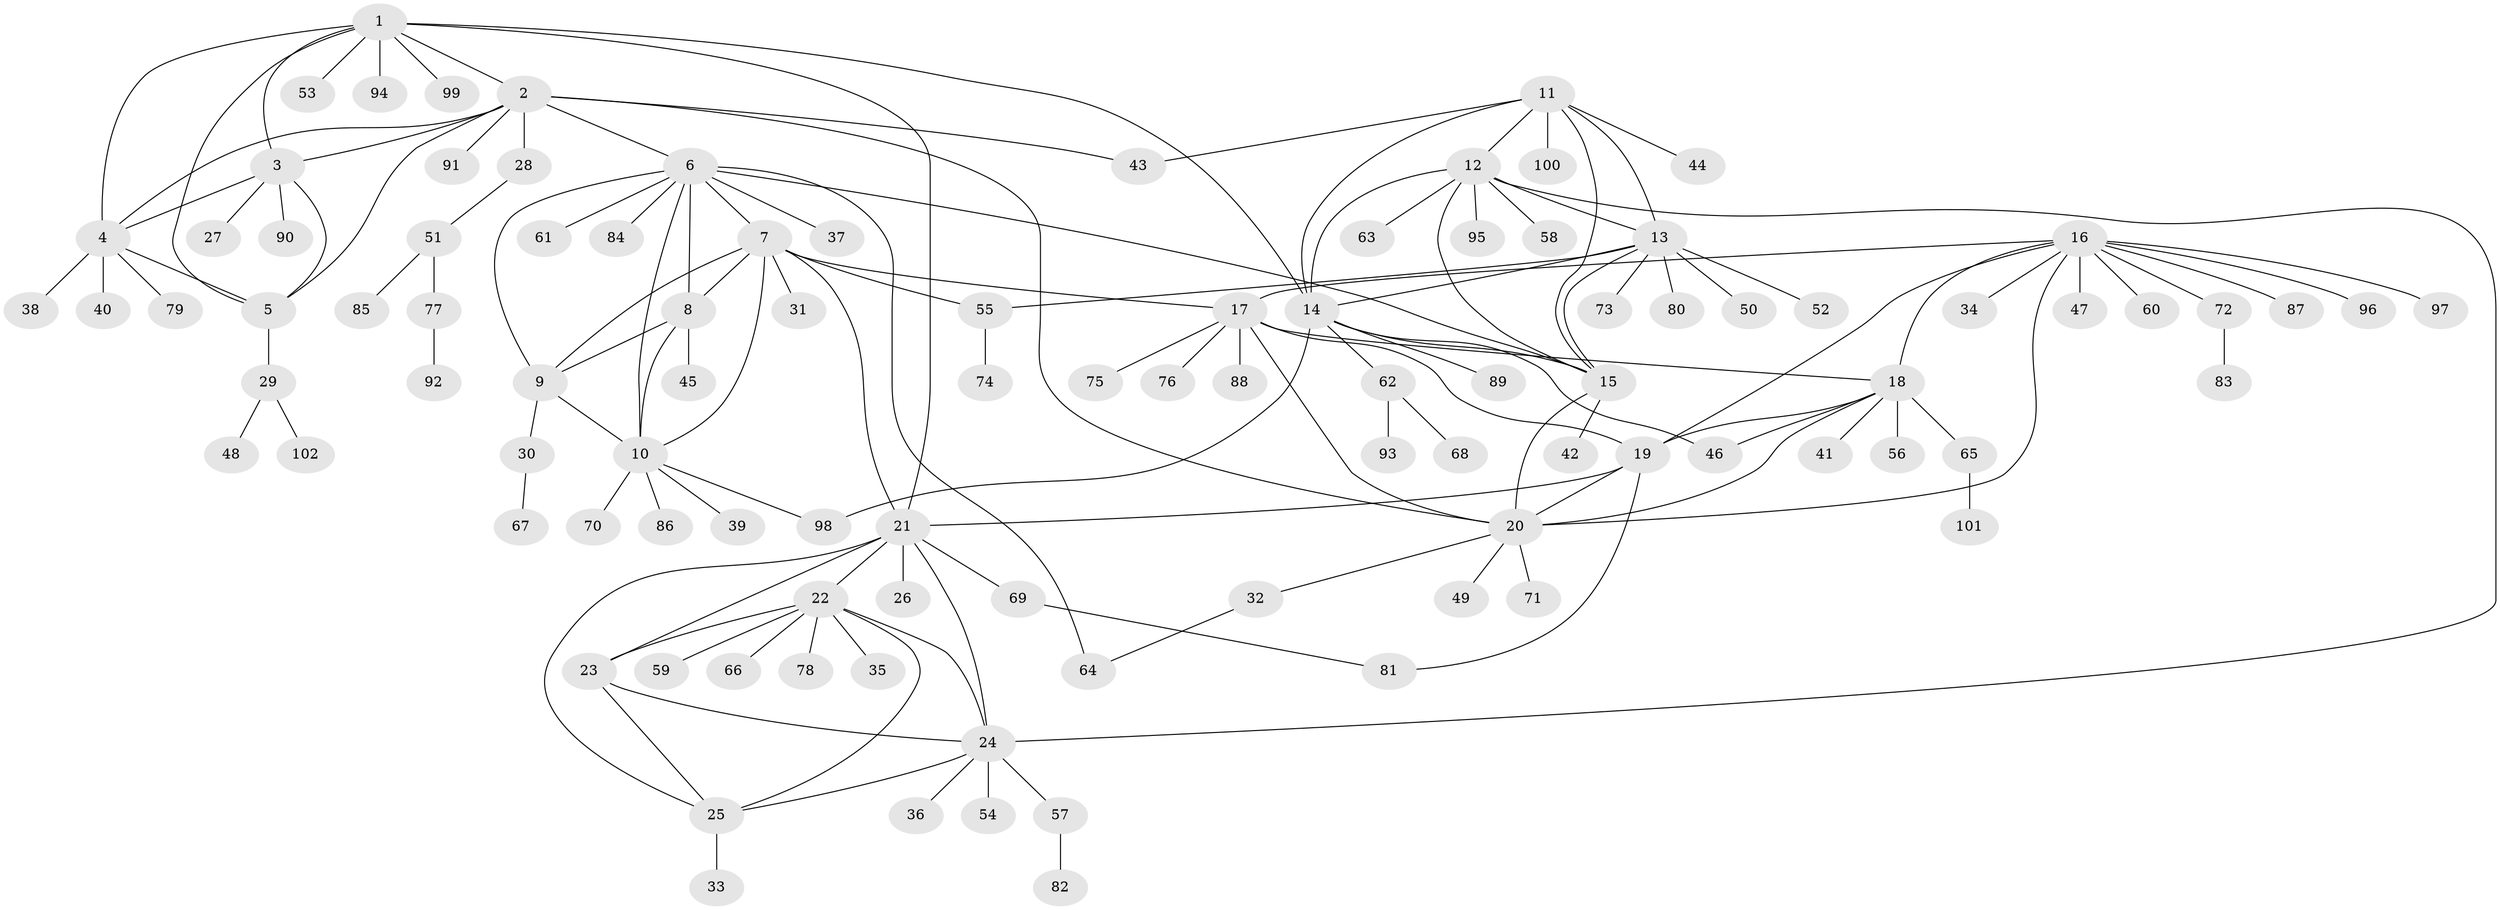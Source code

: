 // Generated by graph-tools (version 1.1) at 2025/50/03/09/25 03:50:36]
// undirected, 102 vertices, 143 edges
graph export_dot {
graph [start="1"]
  node [color=gray90,style=filled];
  1;
  2;
  3;
  4;
  5;
  6;
  7;
  8;
  9;
  10;
  11;
  12;
  13;
  14;
  15;
  16;
  17;
  18;
  19;
  20;
  21;
  22;
  23;
  24;
  25;
  26;
  27;
  28;
  29;
  30;
  31;
  32;
  33;
  34;
  35;
  36;
  37;
  38;
  39;
  40;
  41;
  42;
  43;
  44;
  45;
  46;
  47;
  48;
  49;
  50;
  51;
  52;
  53;
  54;
  55;
  56;
  57;
  58;
  59;
  60;
  61;
  62;
  63;
  64;
  65;
  66;
  67;
  68;
  69;
  70;
  71;
  72;
  73;
  74;
  75;
  76;
  77;
  78;
  79;
  80;
  81;
  82;
  83;
  84;
  85;
  86;
  87;
  88;
  89;
  90;
  91;
  92;
  93;
  94;
  95;
  96;
  97;
  98;
  99;
  100;
  101;
  102;
  1 -- 2;
  1 -- 3;
  1 -- 4;
  1 -- 5;
  1 -- 14;
  1 -- 21;
  1 -- 53;
  1 -- 94;
  1 -- 99;
  2 -- 3;
  2 -- 4;
  2 -- 5;
  2 -- 6;
  2 -- 20;
  2 -- 28;
  2 -- 43;
  2 -- 91;
  3 -- 4;
  3 -- 5;
  3 -- 27;
  3 -- 90;
  4 -- 5;
  4 -- 38;
  4 -- 40;
  4 -- 79;
  5 -- 29;
  6 -- 7;
  6 -- 8;
  6 -- 9;
  6 -- 10;
  6 -- 15;
  6 -- 37;
  6 -- 61;
  6 -- 64;
  6 -- 84;
  7 -- 8;
  7 -- 9;
  7 -- 10;
  7 -- 17;
  7 -- 21;
  7 -- 31;
  7 -- 55;
  8 -- 9;
  8 -- 10;
  8 -- 45;
  9 -- 10;
  9 -- 30;
  10 -- 39;
  10 -- 70;
  10 -- 86;
  10 -- 98;
  11 -- 12;
  11 -- 13;
  11 -- 14;
  11 -- 15;
  11 -- 43;
  11 -- 44;
  11 -- 100;
  12 -- 13;
  12 -- 14;
  12 -- 15;
  12 -- 24;
  12 -- 58;
  12 -- 63;
  12 -- 95;
  13 -- 14;
  13 -- 15;
  13 -- 50;
  13 -- 52;
  13 -- 55;
  13 -- 73;
  13 -- 80;
  14 -- 15;
  14 -- 46;
  14 -- 62;
  14 -- 89;
  14 -- 98;
  15 -- 20;
  15 -- 42;
  16 -- 17;
  16 -- 18;
  16 -- 19;
  16 -- 20;
  16 -- 34;
  16 -- 47;
  16 -- 60;
  16 -- 72;
  16 -- 87;
  16 -- 96;
  16 -- 97;
  17 -- 18;
  17 -- 19;
  17 -- 20;
  17 -- 75;
  17 -- 76;
  17 -- 88;
  18 -- 19;
  18 -- 20;
  18 -- 41;
  18 -- 46;
  18 -- 56;
  18 -- 65;
  19 -- 20;
  19 -- 21;
  19 -- 81;
  20 -- 32;
  20 -- 49;
  20 -- 71;
  21 -- 22;
  21 -- 23;
  21 -- 24;
  21 -- 25;
  21 -- 26;
  21 -- 69;
  22 -- 23;
  22 -- 24;
  22 -- 25;
  22 -- 35;
  22 -- 59;
  22 -- 66;
  22 -- 78;
  23 -- 24;
  23 -- 25;
  24 -- 25;
  24 -- 36;
  24 -- 54;
  24 -- 57;
  25 -- 33;
  28 -- 51;
  29 -- 48;
  29 -- 102;
  30 -- 67;
  32 -- 64;
  51 -- 77;
  51 -- 85;
  55 -- 74;
  57 -- 82;
  62 -- 68;
  62 -- 93;
  65 -- 101;
  69 -- 81;
  72 -- 83;
  77 -- 92;
}
